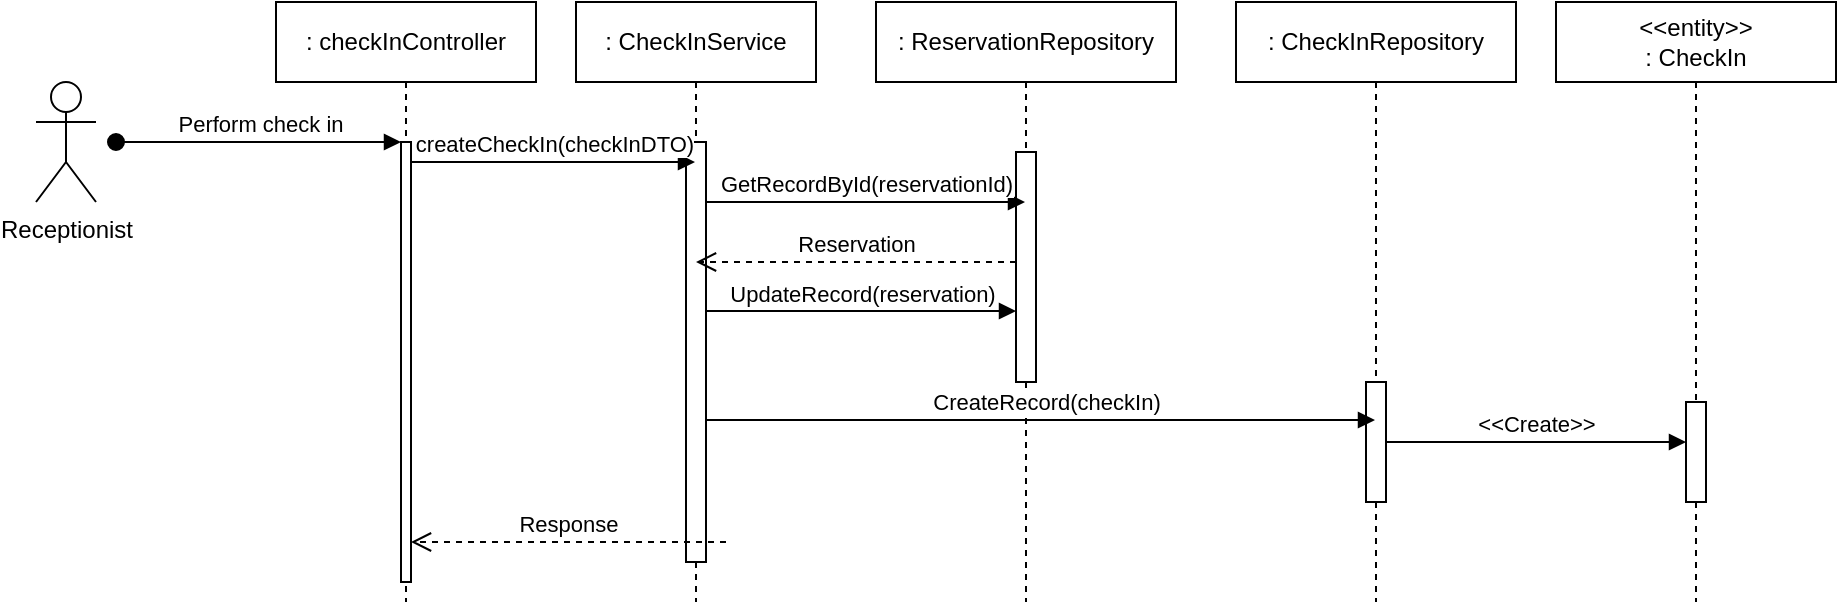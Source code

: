 <mxfile version="24.4.4" type="device">
  <diagram name="Page-1" id="2YBvvXClWsGukQMizWep">
    <mxGraphModel dx="906" dy="652" grid="1" gridSize="10" guides="1" tooltips="1" connect="1" arrows="1" fold="1" page="1" pageScale="1" pageWidth="827" pageHeight="1169" math="0" shadow="0">
      <root>
        <mxCell id="0" />
        <mxCell id="1" parent="0" />
        <mxCell id="aM9ryv3xv72pqoxQDRHE-1" value=": checkInController" style="shape=umlLifeline;perimeter=lifelinePerimeter;whiteSpace=wrap;html=1;container=0;dropTarget=0;collapsible=0;recursiveResize=0;outlineConnect=0;portConstraint=eastwest;newEdgeStyle={&quot;edgeStyle&quot;:&quot;elbowEdgeStyle&quot;,&quot;elbow&quot;:&quot;vertical&quot;,&quot;curved&quot;:0,&quot;rounded&quot;:0};" parent="1" vertex="1">
          <mxGeometry x="230" y="60" width="130" height="300" as="geometry" />
        </mxCell>
        <mxCell id="aM9ryv3xv72pqoxQDRHE-2" value="" style="html=1;points=[];perimeter=orthogonalPerimeter;outlineConnect=0;targetShapes=umlLifeline;portConstraint=eastwest;newEdgeStyle={&quot;edgeStyle&quot;:&quot;elbowEdgeStyle&quot;,&quot;elbow&quot;:&quot;vertical&quot;,&quot;curved&quot;:0,&quot;rounded&quot;:0};" parent="aM9ryv3xv72pqoxQDRHE-1" vertex="1">
          <mxGeometry x="62.5" y="70" width="5" height="220" as="geometry" />
        </mxCell>
        <mxCell id="aM9ryv3xv72pqoxQDRHE-3" value="Perform check in" style="html=1;verticalAlign=bottom;startArrow=oval;endArrow=block;startSize=8;edgeStyle=elbowEdgeStyle;elbow=vertical;curved=0;rounded=0;" parent="aM9ryv3xv72pqoxQDRHE-1" target="aM9ryv3xv72pqoxQDRHE-2" edge="1">
          <mxGeometry relative="1" as="geometry">
            <mxPoint x="-80" y="70" as="sourcePoint" />
            <Array as="points">
              <mxPoint x="-40" y="70" />
            </Array>
          </mxGeometry>
        </mxCell>
        <mxCell id="aM9ryv3xv72pqoxQDRHE-5" value=": CheckInService" style="shape=umlLifeline;perimeter=lifelinePerimeter;whiteSpace=wrap;html=1;container=0;dropTarget=0;collapsible=0;recursiveResize=0;outlineConnect=0;portConstraint=eastwest;newEdgeStyle={&quot;edgeStyle&quot;:&quot;elbowEdgeStyle&quot;,&quot;elbow&quot;:&quot;vertical&quot;,&quot;curved&quot;:0,&quot;rounded&quot;:0};" parent="1" vertex="1">
          <mxGeometry x="380" y="60" width="120" height="300" as="geometry" />
        </mxCell>
        <mxCell id="aM9ryv3xv72pqoxQDRHE-6" value="" style="html=1;points=[];perimeter=orthogonalPerimeter;outlineConnect=0;targetShapes=umlLifeline;portConstraint=eastwest;newEdgeStyle={&quot;edgeStyle&quot;:&quot;elbowEdgeStyle&quot;,&quot;elbow&quot;:&quot;vertical&quot;,&quot;curved&quot;:0,&quot;rounded&quot;:0};" parent="aM9ryv3xv72pqoxQDRHE-5" vertex="1">
          <mxGeometry x="55" y="70" width="10" height="210" as="geometry" />
        </mxCell>
        <mxCell id="aM9ryv3xv72pqoxQDRHE-7" value="createCheckIn(checkInDTO)" style="html=1;verticalAlign=bottom;endArrow=block;edgeStyle=elbowEdgeStyle;elbow=horizontal;curved=0;rounded=0;" parent="1" source="aM9ryv3xv72pqoxQDRHE-2" target="aM9ryv3xv72pqoxQDRHE-5" edge="1">
          <mxGeometry x="-0.001" relative="1" as="geometry">
            <mxPoint x="275" y="140" as="sourcePoint" />
            <Array as="points">
              <mxPoint x="370" y="140" />
            </Array>
            <mxPoint x="455" y="140" as="targetPoint" />
            <mxPoint as="offset" />
          </mxGeometry>
        </mxCell>
        <mxCell id="aM9ryv3xv72pqoxQDRHE-8" value="Response" style="html=1;verticalAlign=bottom;endArrow=open;dashed=1;endSize=8;edgeStyle=elbowEdgeStyle;elbow=horizontal;curved=0;rounded=0;" parent="1" edge="1">
          <mxGeometry relative="1" as="geometry">
            <mxPoint x="297.5" y="330" as="targetPoint" />
            <Array as="points">
              <mxPoint x="380" y="330" />
            </Array>
            <mxPoint x="455" y="330" as="sourcePoint" />
          </mxGeometry>
        </mxCell>
        <mxCell id="AW9qZRYgZf-F4qoxSW6H-1" value="Receptionist" style="shape=umlActor;verticalLabelPosition=bottom;verticalAlign=top;html=1;" parent="1" vertex="1">
          <mxGeometry x="110" y="100" width="30" height="60" as="geometry" />
        </mxCell>
        <mxCell id="AW9qZRYgZf-F4qoxSW6H-3" value=": ReservationRepository" style="shape=umlLifeline;perimeter=lifelinePerimeter;whiteSpace=wrap;html=1;container=0;dropTarget=0;collapsible=0;recursiveResize=0;outlineConnect=0;portConstraint=eastwest;newEdgeStyle={&quot;edgeStyle&quot;:&quot;elbowEdgeStyle&quot;,&quot;elbow&quot;:&quot;vertical&quot;,&quot;curved&quot;:0,&quot;rounded&quot;:0};" parent="1" vertex="1">
          <mxGeometry x="530" y="60" width="150" height="300" as="geometry" />
        </mxCell>
        <mxCell id="AW9qZRYgZf-F4qoxSW6H-4" value="" style="html=1;points=[];perimeter=orthogonalPerimeter;outlineConnect=0;targetShapes=umlLifeline;portConstraint=eastwest;newEdgeStyle={&quot;edgeStyle&quot;:&quot;elbowEdgeStyle&quot;,&quot;elbow&quot;:&quot;vertical&quot;,&quot;curved&quot;:0,&quot;rounded&quot;:0};" parent="AW9qZRYgZf-F4qoxSW6H-3" vertex="1">
          <mxGeometry x="70" y="75" width="10" height="115" as="geometry" />
        </mxCell>
        <mxCell id="AW9qZRYgZf-F4qoxSW6H-5" value="GetRecordById(reservationId)" style="html=1;verticalAlign=bottom;endArrow=block;curved=0;rounded=0;" parent="1" source="aM9ryv3xv72pqoxQDRHE-6" target="AW9qZRYgZf-F4qoxSW6H-3" edge="1">
          <mxGeometry x="0.003" width="80" relative="1" as="geometry">
            <mxPoint x="470" y="160" as="sourcePoint" />
            <mxPoint x="600" y="160" as="targetPoint" />
            <Array as="points">
              <mxPoint x="560" y="160" />
            </Array>
            <mxPoint as="offset" />
          </mxGeometry>
        </mxCell>
        <mxCell id="AW9qZRYgZf-F4qoxSW6H-16" value=": CheckInRepository" style="shape=umlLifeline;perimeter=lifelinePerimeter;whiteSpace=wrap;html=1;container=0;dropTarget=0;collapsible=0;recursiveResize=0;outlineConnect=0;portConstraint=eastwest;newEdgeStyle={&quot;edgeStyle&quot;:&quot;elbowEdgeStyle&quot;,&quot;elbow&quot;:&quot;vertical&quot;,&quot;curved&quot;:0,&quot;rounded&quot;:0};" parent="1" vertex="1">
          <mxGeometry x="710" y="60" width="140" height="300" as="geometry" />
        </mxCell>
        <mxCell id="AW9qZRYgZf-F4qoxSW6H-17" value="" style="html=1;points=[];perimeter=orthogonalPerimeter;outlineConnect=0;targetShapes=umlLifeline;portConstraint=eastwest;newEdgeStyle={&quot;edgeStyle&quot;:&quot;elbowEdgeStyle&quot;,&quot;elbow&quot;:&quot;vertical&quot;,&quot;curved&quot;:0,&quot;rounded&quot;:0};" parent="AW9qZRYgZf-F4qoxSW6H-16" vertex="1">
          <mxGeometry x="65" y="190" width="10" height="60" as="geometry" />
        </mxCell>
        <mxCell id="AW9qZRYgZf-F4qoxSW6H-18" value="&lt;div&gt;&amp;lt;&amp;lt;entity&amp;gt;&amp;gt;&lt;/div&gt;: CheckIn" style="shape=umlLifeline;perimeter=lifelinePerimeter;whiteSpace=wrap;html=1;container=0;dropTarget=0;collapsible=0;recursiveResize=0;outlineConnect=0;portConstraint=eastwest;newEdgeStyle={&quot;edgeStyle&quot;:&quot;elbowEdgeStyle&quot;,&quot;elbow&quot;:&quot;vertical&quot;,&quot;curved&quot;:0,&quot;rounded&quot;:0};" parent="1" vertex="1">
          <mxGeometry x="870" y="60" width="140" height="300" as="geometry" />
        </mxCell>
        <mxCell id="AW9qZRYgZf-F4qoxSW6H-19" value="" style="html=1;points=[];perimeter=orthogonalPerimeter;outlineConnect=0;targetShapes=umlLifeline;portConstraint=eastwest;newEdgeStyle={&quot;edgeStyle&quot;:&quot;elbowEdgeStyle&quot;,&quot;elbow&quot;:&quot;vertical&quot;,&quot;curved&quot;:0,&quot;rounded&quot;:0};" parent="AW9qZRYgZf-F4qoxSW6H-18" vertex="1">
          <mxGeometry x="65" y="200" width="10" height="50" as="geometry" />
        </mxCell>
        <mxCell id="IpMiNXSg6rLeS8TZ1F-y-7" value="CreateRecord(checkIn)" style="html=1;verticalAlign=bottom;endArrow=block;curved=0;rounded=0;" parent="1" edge="1" target="AW9qZRYgZf-F4qoxSW6H-16">
          <mxGeometry x="0.016" width="80" relative="1" as="geometry">
            <mxPoint x="445" y="269" as="sourcePoint" />
            <mxPoint x="730" y="269" as="targetPoint" />
            <mxPoint as="offset" />
            <Array as="points">
              <mxPoint x="575" y="269" />
              <mxPoint x="675" y="269" />
            </Array>
          </mxGeometry>
        </mxCell>
        <mxCell id="IpMiNXSg6rLeS8TZ1F-y-9" value="&amp;lt;&amp;lt;Create&amp;gt;&amp;gt;" style="html=1;verticalAlign=bottom;endArrow=block;curved=0;rounded=0;" parent="1" edge="1" target="AW9qZRYgZf-F4qoxSW6H-19" source="AW9qZRYgZf-F4qoxSW6H-17">
          <mxGeometry width="80" relative="1" as="geometry">
            <mxPoint x="800" y="281" as="sourcePoint" />
            <mxPoint x="930" y="280.5" as="targetPoint" />
            <mxPoint as="offset" />
            <Array as="points">
              <mxPoint x="815.5" y="280" />
            </Array>
          </mxGeometry>
        </mxCell>
        <mxCell id="2LXhHjvyegl3G0lYkJqZ-1" value="Reservation" style="html=1;verticalAlign=bottom;endArrow=open;dashed=1;endSize=8;edgeStyle=elbowEdgeStyle;elbow=horizontal;curved=0;rounded=0;" edge="1" parent="1" source="AW9qZRYgZf-F4qoxSW6H-4" target="aM9ryv3xv72pqoxQDRHE-5">
          <mxGeometry relative="1" as="geometry">
            <mxPoint x="460" y="190" as="targetPoint" />
            <Array as="points">
              <mxPoint x="522.5" y="190" />
            </Array>
            <mxPoint x="597.5" y="190" as="sourcePoint" />
          </mxGeometry>
        </mxCell>
        <mxCell id="2LXhHjvyegl3G0lYkJqZ-2" value="UpdateRecord(reservation)" style="html=1;verticalAlign=bottom;endArrow=block;curved=0;rounded=0;" edge="1" parent="1" source="aM9ryv3xv72pqoxQDRHE-6" target="AW9qZRYgZf-F4qoxSW6H-4">
          <mxGeometry x="0.003" width="80" relative="1" as="geometry">
            <mxPoint x="455" y="214.5" as="sourcePoint" />
            <mxPoint x="590" y="215" as="targetPoint" />
            <Array as="points">
              <mxPoint x="570" y="214.5" />
            </Array>
            <mxPoint as="offset" />
          </mxGeometry>
        </mxCell>
      </root>
    </mxGraphModel>
  </diagram>
</mxfile>
